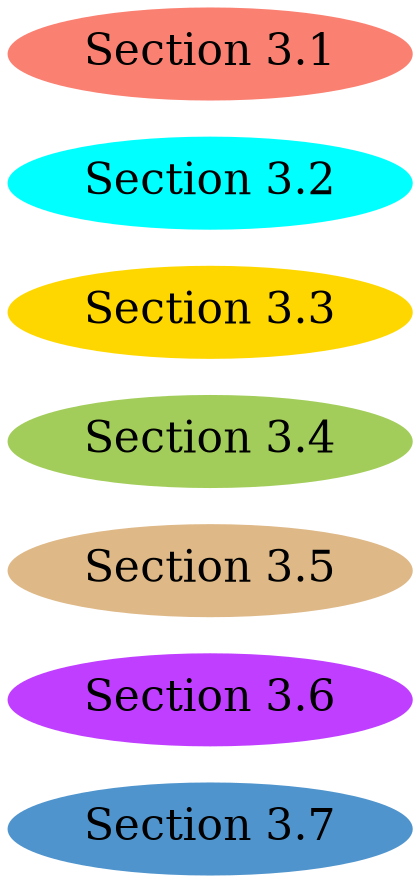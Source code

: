 digraph {
    rankdir=LR
    node [color = white, fontsize = 21, style = filled];
    L7 [label = "Section 3.7", color = steelblue3];
    L6 [label = "Section 3.6", color = darkorchid1];
    L5 [label = "Section 3.5", color = burlywood];
    L4 [label = "Section 3.4", color = darkolivegreen3];
    L3 [label = "Section 3.3", color = gold];
    L2 [label = "Section 3.2", color = cyan];
    L1 [label = "Section 3.1", color = salmon];
}
